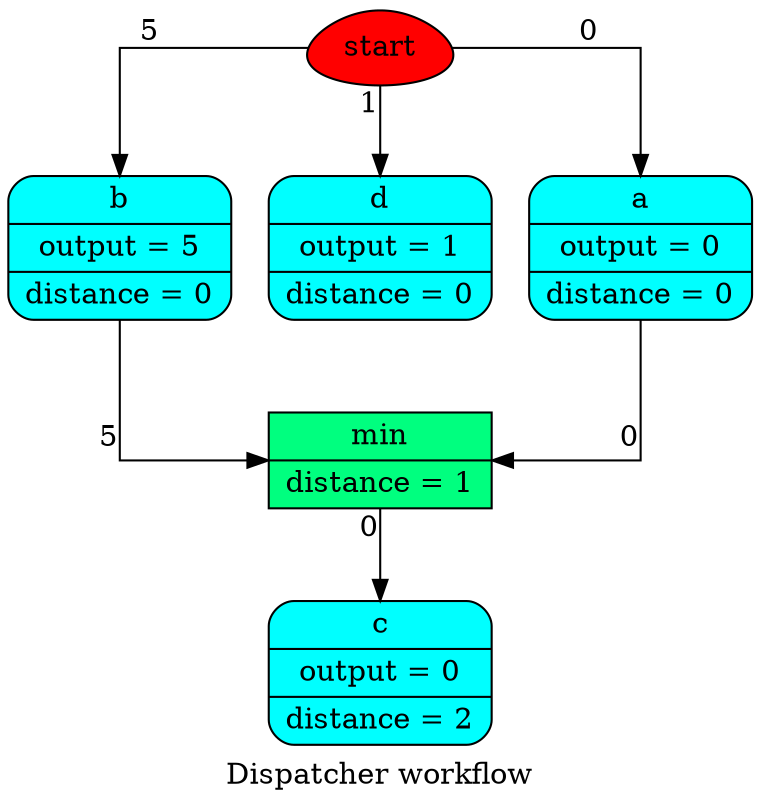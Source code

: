 digraph Dispatcher {
	graph [ratio=1]
	node [style=filled]
	splines = ortho
	label = "Dispatcher workflow"
		Dispatcher_78779400 [label=start fillcolor=red shape=egg]
		Dispatcher_5731122394292607163 [label="{ b | output = 5 | distance = 0 }" fillcolor=cyan shape=Mrecord]
		Dispatcher_8290813521182058041 [label="{ min | distance = 1 }" fillcolor=springgreen shape=record]
		Dispatcher_5471397706553619705 [label="{ d | output = 1 | distance = 0 }" fillcolor=cyan shape=Mrecord]
		Dispatcher_6978204315916669291 [label="{ a | output = 0 | distance = 0 }" fillcolor=cyan shape=Mrecord]
		"Dispatcher_-9068828303841174803" [label="{ c | output = 0 | distance = 2 }" fillcolor=cyan shape=Mrecord]
			Dispatcher_5731122394292607163 -> Dispatcher_8290813521182058041 [xlabel=5]
			Dispatcher_8290813521182058041 -> "Dispatcher_-9068828303841174803" [xlabel=0]
			Dispatcher_78779400 -> Dispatcher_5471397706553619705 [xlabel=1]
			Dispatcher_78779400 -> Dispatcher_6978204315916669291 [xlabel=0]
			Dispatcher_78779400 -> Dispatcher_5731122394292607163 [xlabel=5]
			Dispatcher_6978204315916669291 -> Dispatcher_8290813521182058041 [xlabel=0]
}